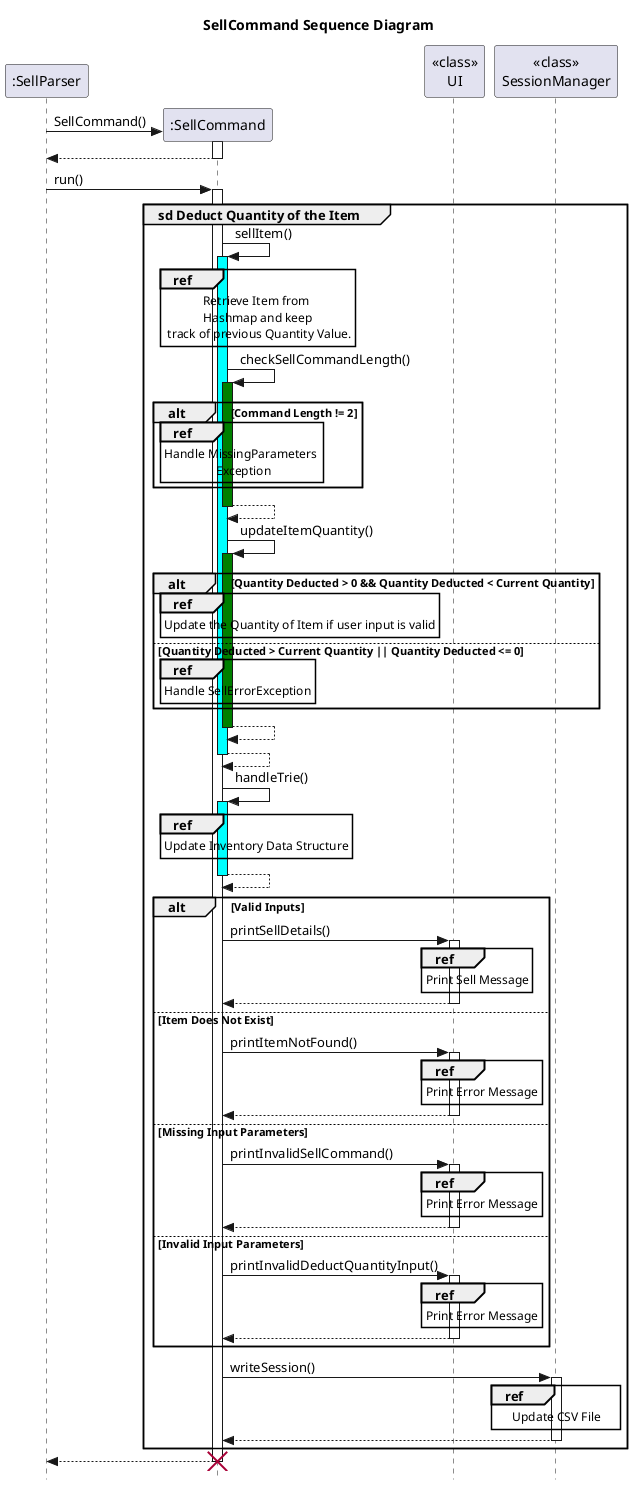 @startuml
'https://plantuml.com/sequence-diagram
title SellCommand Sequence Diagram

skinparam style strictuml
participant ":SellParser"
":SellParser" -> ":SellCommand"**:SellCommand()
activate ":SellCommand"
":SellCommand" --> ":SellParser"
deactivate ":SellCommand"
":SellParser" -> ":SellCommand": run()

group sd Deduct Quantity of the Item
    activate ":SellCommand"
    ":SellCommand"->":SellCommand": sellItem()
    activate ":SellCommand" #Cyan
    ref over ":SellCommand": Retrieve Item from \n Hashmap and keep \n track of previous Quantity Value.
    ":SellCommand" -> ":SellCommand": checkSellCommandLength()
    activate ":SellCommand" #Green

    alt Command Length != 2
    ref over ":SellCommand": Handle MissingParameters \n Exception
    end


    activate ":SellCommand"
    ":SellCommand" --> ":SellCommand"
    deactivate ":SellCommand"
    ":SellCommand" -> ":SellCommand": updateItemQuantity()
    activate ":SellCommand" #Green

    alt Quantity Deducted > 0 && Quantity Deducted < Current Quantity
    ref over ":SellCommand"
    Update the Quantity of Item if user input is valid
    end
    else Quantity Deducted > Current Quantity || Quantity Deducted <= 0
    ref over ":SellCommand": Handle SellErrorException
    end
    ":SellCommand" --> ":SellCommand"
    deactivate ":SellCommand"
    ":SellCommand" --> ":SellCommand"
    deactivate ":SellCommand"

    ":SellCommand"->":SellCommand": handleTrie()
    activate ":SellCommand" #Cyan
    ref over ":SellCommand": Update Inventory Data Structure
    ":SellCommand"-->":SellCommand"
    deactivate ":SellCommand"

    alt Valid Inputs
        ":SellCommand" -> "<<class>>\nUI": printSellDetails()
        activate "<<class>>\nUI"
        ref over "<<class>>\nUI": Print Sell Message
        "<<class>>\nUI"-->":SellCommand"
        deactivate "<<class>>\nUI"
    else Item Does Not Exist
        ":SellCommand" -> "<<class>>\nUI": printItemNotFound()
        activate "<<class>>\nUI"
        ref over "<<class>>\nUI": Print Error Message
        "<<class>>\nUI"-->":SellCommand"
        deactivate "<<class>>\nUI"
    else Missing Input Parameters
        ":SellCommand" -> "<<class>>\nUI": printInvalidSellCommand()
        activate "<<class>>\nUI"
        ref over "<<class>>\nUI": Print Error Message
        "<<class>>\nUI"-->":SellCommand"
        deactivate "<<class>>\nUI"
    else Invalid Input Parameters
        ":SellCommand" -> "<<class>>\nUI": printInvalidDeductQuantityInput()
        activate "<<class>>\nUI"
        ref over "<<class>>\nUI": Print Error Message
        "<<class>>\nUI"-->":SellCommand"
        deactivate "<<class>>\nUI"
    end
    ":SellCommand" -> "<<class>>\nSessionManager": writeSession()
    activate "<<class>>\nSessionManager"
    ref over "<<class>>\nSessionManager": Update CSV File
    "<<class>>\nSessionManager" --> ":SellCommand"
    deactivate "<<class>>\nSessionManager"
end
":SellCommand" --> ":SellParser"
destroy ":SellCommand"
@enduml
